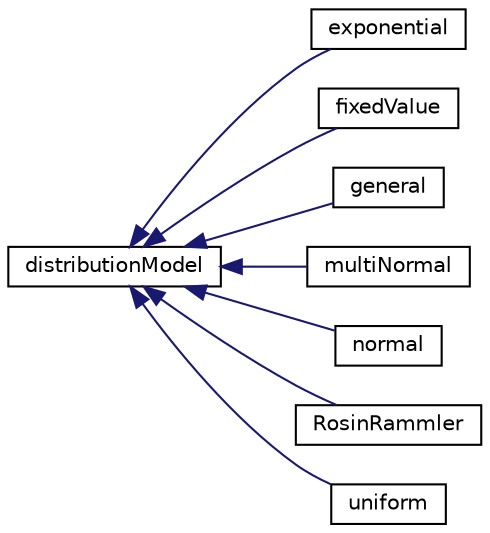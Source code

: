 digraph "Graphical Class Hierarchy"
{
  bgcolor="transparent";
  edge [fontname="Helvetica",fontsize="10",labelfontname="Helvetica",labelfontsize="10"];
  node [fontname="Helvetica",fontsize="10",shape=record];
  rankdir="LR";
  Node1 [label="distributionModel",height=0.2,width=0.4,color="black",URL="$a00569.html"];
  Node1 -> Node2 [dir="back",color="midnightblue",fontsize="10",style="solid",fontname="Helvetica"];
  Node2 [label="exponential",height=0.2,width=0.4,color="black",URL="$a00700.html"];
  Node1 -> Node3 [dir="back",color="midnightblue",fontsize="10",style="solid",fontname="Helvetica"];
  Node3 [label="fixedValue",height=0.2,width=0.4,color="black",URL="$a00850.html"];
  Node1 -> Node4 [dir="back",color="midnightblue",fontsize="10",style="solid",fontname="Helvetica"];
  Node4 [label="general",height=0.2,width=0.4,color="black",URL="$a00925.html"];
  Node1 -> Node5 [dir="back",color="midnightblue",fontsize="10",style="solid",fontname="Helvetica"];
  Node5 [label="multiNormal",height=0.2,width=0.4,color="black",URL="$a01589.html"];
  Node1 -> Node6 [dir="back",color="midnightblue",fontsize="10",style="solid",fontname="Helvetica"];
  Node6 [label="normal",height=0.2,width=0.4,color="black",URL="$a01689.html"];
  Node1 -> Node7 [dir="back",color="midnightblue",fontsize="10",style="solid",fontname="Helvetica"];
  Node7 [label="RosinRammler",height=0.2,width=0.4,color="black",URL="$a02282.html"];
  Node1 -> Node8 [dir="back",color="midnightblue",fontsize="10",style="solid",fontname="Helvetica"];
  Node8 [label="uniform",height=0.2,width=0.4,color="black",URL="$a02854.html"];
}
